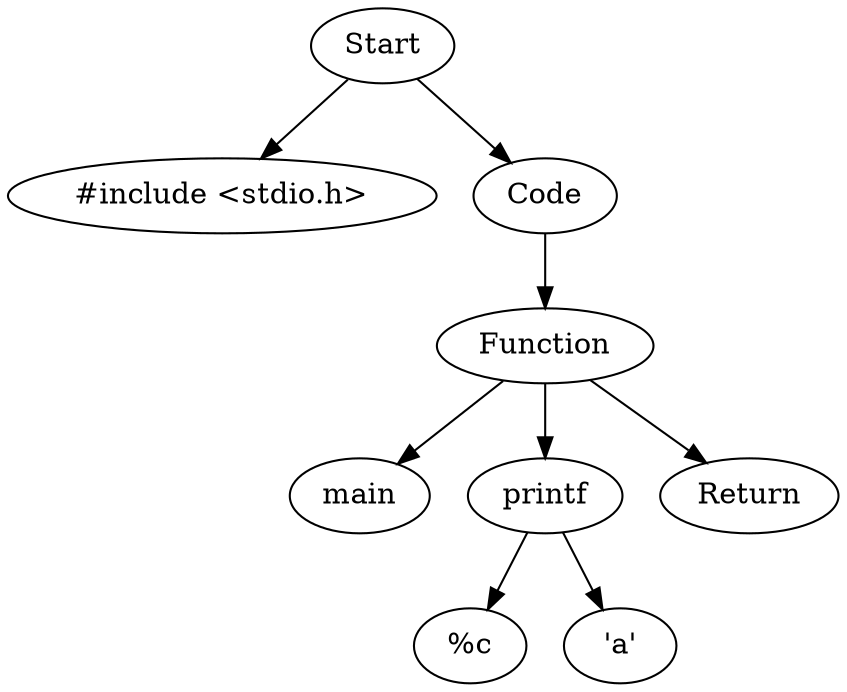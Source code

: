 digraph AST {
  "125152446535456" [label="Start"];
  "125152446535456" -> "125152446538240";
  "125152446535456" -> "125152446535264";
  "125152446538240" [label="#include <stdio.h>"];
  "125152446535264" [label="Code"];
  "125152446535264" -> "125152446544000";
  "125152446544000" [label="Function"];
  "125152446544000" -> "125152446540304";
  "125152446544000" -> "125152446540016";
  "125152446544000" -> "125152446533056";
  "125152446540304" [label="main"];
  "125152446540016" [label="printf"];
  "125152446540016" -> "125152446521040";
  "125152446540016" -> "125152446523824";
  "125152446521040" [label="%c"];
  "125152446523824" [label="'a'"];
  "125152446533056" [label="Return"];
}
